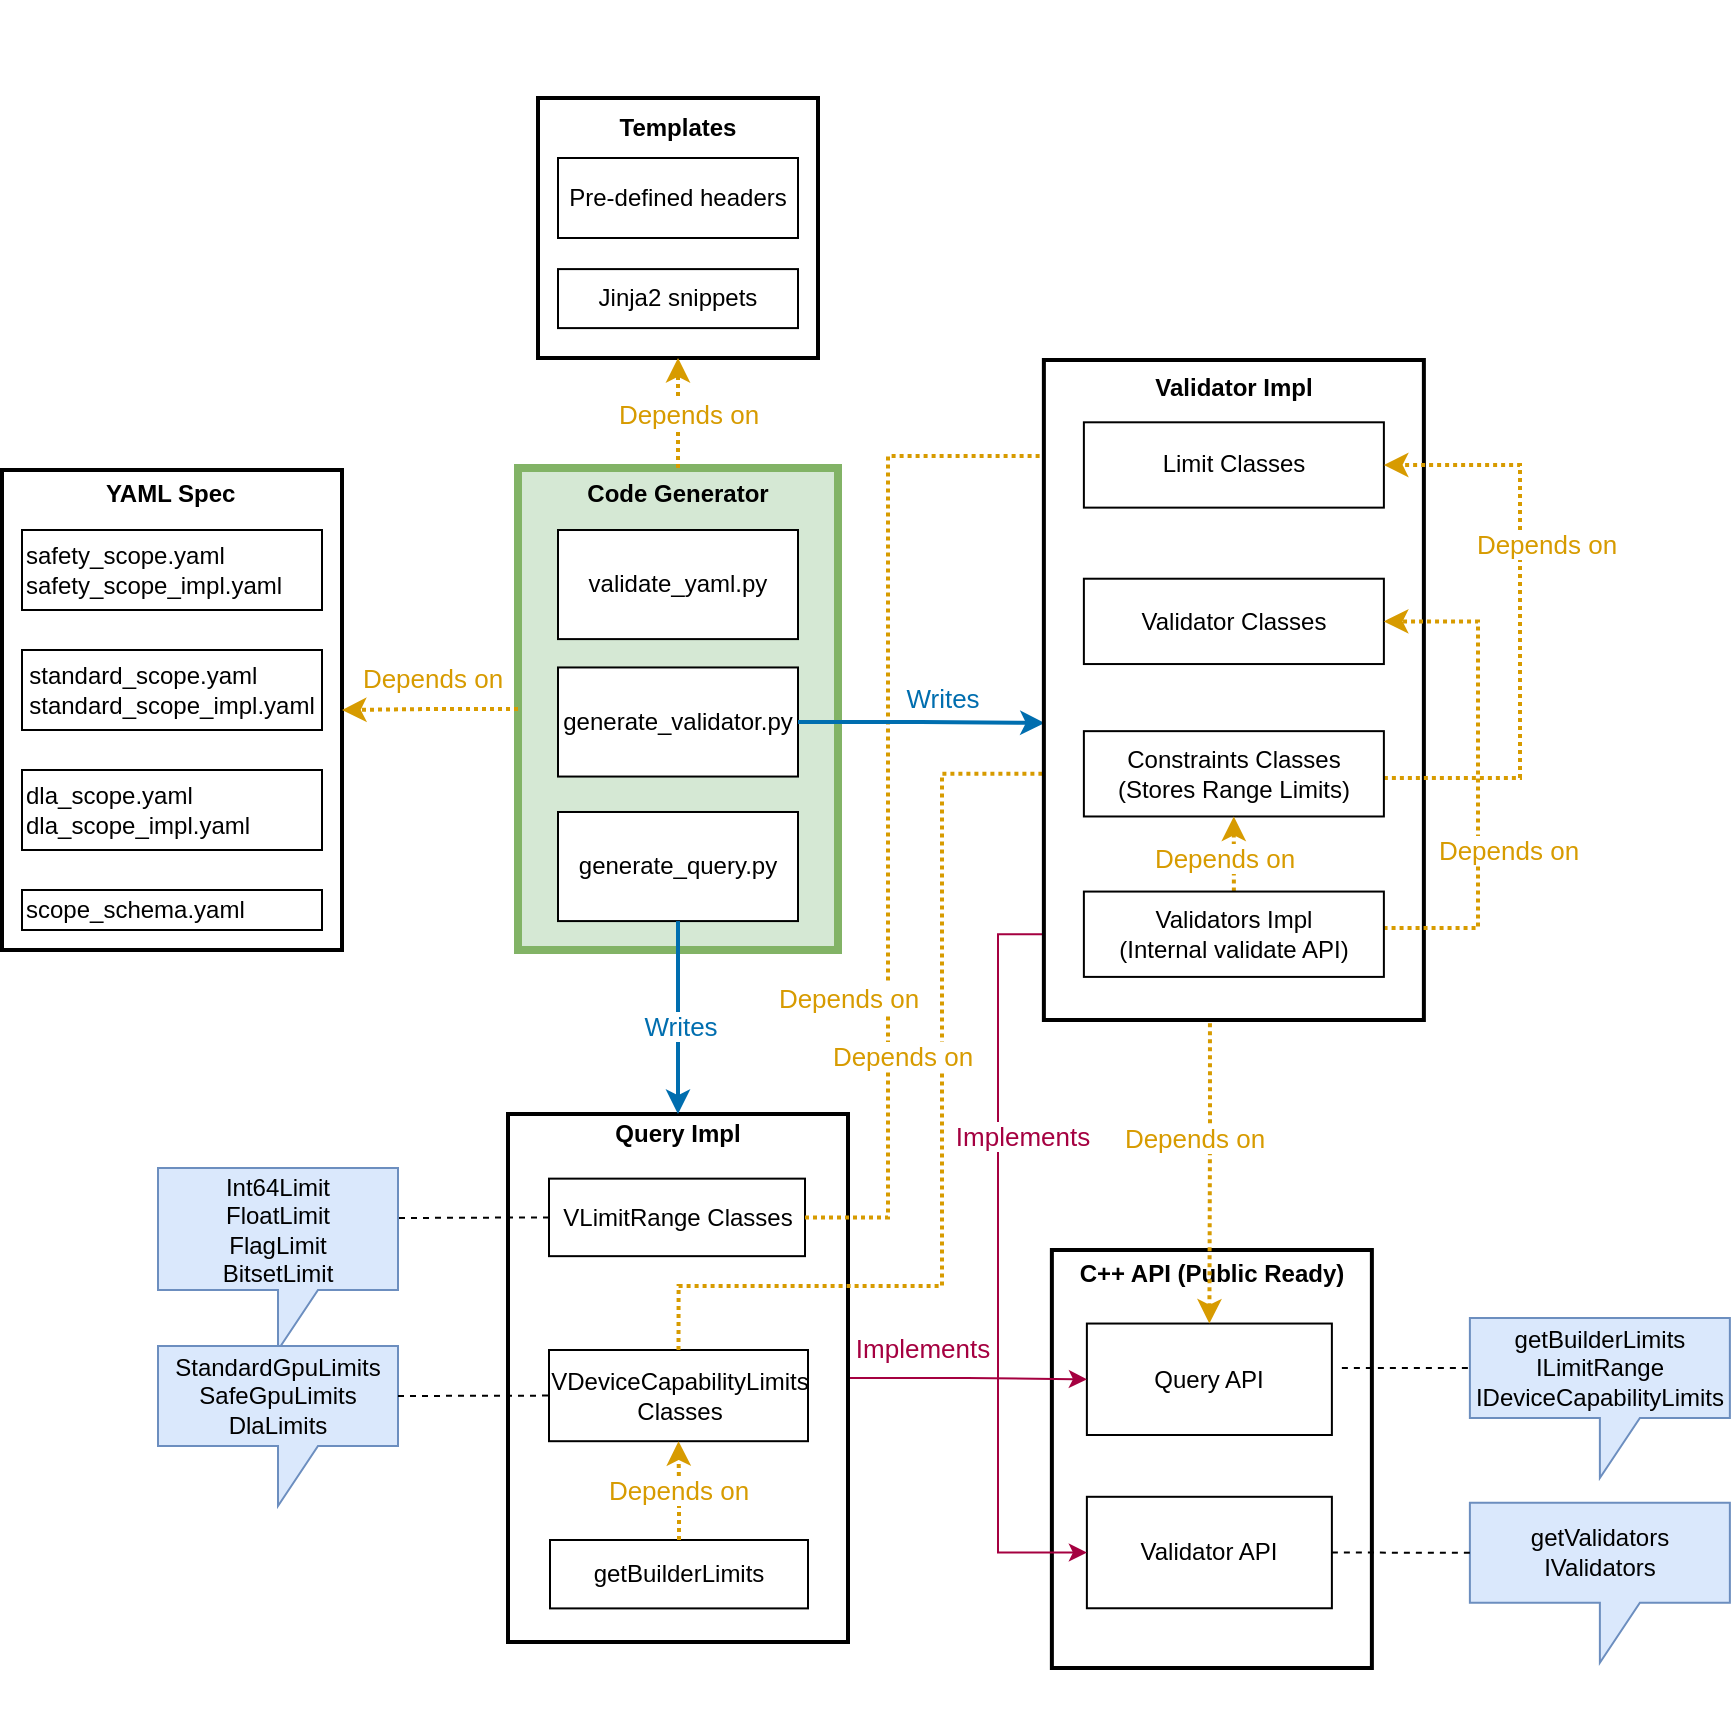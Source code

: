 <mxfile version="24.0.8" type="github">
  <diagram name="Page-1" id="gaC_4WcgWsaMgI3k3bik">
    <mxGraphModel dx="986" dy="742" grid="0" gridSize="10" guides="1" tooltips="1" connect="1" arrows="1" fold="1" page="1" pageScale="1" pageWidth="1654" pageHeight="2336" background="none" math="0" shadow="0">
      <root>
        <mxCell id="0" />
        <mxCell id="1" parent="0" />
        <mxCell id="LW8IWeT9kJPDAMSJkElj-29" value="" style="group;labelBackgroundColor=none;strokeWidth=3;" parent="1" vertex="1" connectable="0">
          <mxGeometry x="55" y="254" width="170" height="240" as="geometry" />
        </mxCell>
        <mxCell id="LW8IWeT9kJPDAMSJkElj-15" value="&lt;div style=&quot;text-align: center;&quot;&gt;&lt;b&gt;&amp;nbsp; &amp;nbsp; &amp;nbsp; &amp;nbsp; &amp;nbsp; &amp;nbsp; &amp;nbsp; &amp;nbsp;YAML Spec&lt;/b&gt;&lt;/div&gt;&lt;div style=&quot;text-align: center;&quot;&gt;&lt;b&gt;&lt;br&gt;&lt;/b&gt;&lt;/div&gt;&lt;div style=&quot;text-align: center;&quot;&gt;&lt;b&gt;&lt;br&gt;&lt;/b&gt;&lt;/div&gt;&lt;div style=&quot;text-align: center;&quot;&gt;&lt;b&gt;&lt;br&gt;&lt;/b&gt;&lt;/div&gt;&lt;div style=&quot;text-align: center;&quot;&gt;&lt;b&gt;&lt;br&gt;&lt;/b&gt;&lt;/div&gt;&lt;div style=&quot;text-align: center;&quot;&gt;&lt;b&gt;&lt;br&gt;&lt;/b&gt;&lt;/div&gt;&lt;div style=&quot;text-align: center;&quot;&gt;&lt;b&gt;&lt;br&gt;&lt;/b&gt;&lt;/div&gt;&lt;div style=&quot;text-align: center;&quot;&gt;&lt;b&gt;&lt;br&gt;&lt;/b&gt;&lt;/div&gt;&lt;div style=&quot;text-align: center;&quot;&gt;&lt;b&gt;&lt;br&gt;&lt;/b&gt;&lt;/div&gt;&lt;div style=&quot;text-align: center;&quot;&gt;&lt;b&gt;&lt;br&gt;&lt;/b&gt;&lt;/div&gt;&lt;div style=&quot;text-align: center;&quot;&gt;&lt;b&gt;&lt;br&gt;&lt;/b&gt;&lt;/div&gt;&lt;div style=&quot;text-align: center;&quot;&gt;&lt;b&gt;&lt;br&gt;&lt;/b&gt;&lt;/div&gt;&lt;div style=&quot;text-align: center;&quot;&gt;&lt;b&gt;&lt;br&gt;&lt;/b&gt;&lt;/div&gt;&lt;div style=&quot;text-align: center;&quot;&gt;&lt;b&gt;&lt;br&gt;&lt;/b&gt;&lt;/div&gt;&lt;div style=&quot;text-align: center;&quot;&gt;&lt;b&gt;&lt;br&gt;&lt;/b&gt;&lt;/div&gt;&lt;div&gt;&lt;br&gt;&lt;/div&gt;" style="rounded=0;whiteSpace=wrap;html=1;align=left;labelBackgroundColor=none;strokeWidth=2;" parent="LW8IWeT9kJPDAMSJkElj-29" vertex="1">
          <mxGeometry width="170" height="240" as="geometry" />
        </mxCell>
        <mxCell id="LW8IWeT9kJPDAMSJkElj-14" value="" style="group;labelBackgroundColor=none;" parent="LW8IWeT9kJPDAMSJkElj-29" vertex="1" connectable="0">
          <mxGeometry x="10" y="30" width="150" height="200" as="geometry" />
        </mxCell>
        <mxCell id="LW8IWeT9kJPDAMSJkElj-7" value="&lt;div style=&quot;&quot;&gt;safety_scope.yaml&lt;/div&gt;&lt;div style=&quot;&quot;&gt;safety_scope_impl.yaml&lt;/div&gt;" style="rounded=0;whiteSpace=wrap;html=1;align=left;labelBackgroundColor=none;" parent="LW8IWeT9kJPDAMSJkElj-14" vertex="1">
          <mxGeometry width="150" height="40" as="geometry" />
        </mxCell>
        <mxCell id="LW8IWeT9kJPDAMSJkElj-8" value="scope_schema.yaml" style="rounded=0;whiteSpace=wrap;html=1;align=left;labelBackgroundColor=none;" parent="LW8IWeT9kJPDAMSJkElj-14" vertex="1">
          <mxGeometry y="180" width="150" height="20" as="geometry" />
        </mxCell>
        <mxCell id="LW8IWeT9kJPDAMSJkElj-9" value="&lt;div style=&quot;text-align: left;&quot;&gt;standard_scope.yaml&lt;/div&gt;&lt;div style=&quot;text-align: left;&quot;&gt;standard_scope_impl.yaml&lt;/div&gt;" style="rounded=0;whiteSpace=wrap;html=1;labelBackgroundColor=none;" parent="LW8IWeT9kJPDAMSJkElj-14" vertex="1">
          <mxGeometry y="60" width="150" height="40" as="geometry" />
        </mxCell>
        <mxCell id="LW8IWeT9kJPDAMSJkElj-12" value="&lt;div style=&quot;&quot;&gt;dla_scope.yaml&lt;/div&gt;&lt;div style=&quot;&quot;&gt;dla_scope_impl.yaml&lt;/div&gt;" style="rounded=0;whiteSpace=wrap;html=1;align=left;labelBackgroundColor=none;" parent="LW8IWeT9kJPDAMSJkElj-14" vertex="1">
          <mxGeometry y="120" width="150" height="40" as="geometry" />
        </mxCell>
        <mxCell id="LW8IWeT9kJPDAMSJkElj-112" value="" style="group;labelBackgroundColor=none;" parent="1" vertex="1" connectable="0">
          <mxGeometry x="579.94" y="644" width="339" height="209" as="geometry" />
        </mxCell>
        <mxCell id="LW8IWeT9kJPDAMSJkElj-109" value="getBuilderLimits&lt;div&gt;ILimitRange&lt;/div&gt;&lt;div&gt;IDeviceCapabilityLimits&lt;/div&gt;" style="shape=callout;whiteSpace=wrap;html=1;perimeter=calloutPerimeter;labelBackgroundColor=none;fillColor=#dae8fc;strokeColor=#6c8ebf;" parent="LW8IWeT9kJPDAMSJkElj-112" vertex="1">
          <mxGeometry x="209" y="34" width="130" height="80" as="geometry" />
        </mxCell>
        <mxCell id="LW8IWeT9kJPDAMSJkElj-110" value="&lt;div&gt;getValidators&lt;br&gt;&lt;/div&gt;&lt;div&gt;IValidators&lt;/div&gt;" style="shape=callout;whiteSpace=wrap;html=1;perimeter=calloutPerimeter;labelBackgroundColor=none;fillColor=#dae8fc;strokeColor=#6c8ebf;" parent="LW8IWeT9kJPDAMSJkElj-112" vertex="1">
          <mxGeometry x="209" y="126.4" width="130" height="80" as="geometry" />
        </mxCell>
        <mxCell id="LW8IWeT9kJPDAMSJkElj-35" value="" style="group;labelBackgroundColor=none;" parent="LW8IWeT9kJPDAMSJkElj-112" vertex="1" connectable="0">
          <mxGeometry width="160" height="209" as="geometry" />
        </mxCell>
        <mxCell id="h9X9HBDzqddTKyxUgckP-9" value="" style="group" vertex="1" connectable="0" parent="LW8IWeT9kJPDAMSJkElj-35">
          <mxGeometry width="160" height="209" as="geometry" />
        </mxCell>
        <mxCell id="LW8IWeT9kJPDAMSJkElj-34" value="&lt;div&gt;&lt;b&gt;&lt;br&gt;&lt;/b&gt;&lt;/div&gt;&lt;div&gt;&lt;div&gt;&lt;b&gt;&lt;br&gt;&lt;/b&gt;&lt;/div&gt;&lt;b&gt;C++ API (Public Ready)&lt;/b&gt;&lt;div&gt;&lt;b&gt;&lt;br&gt;&lt;/b&gt;&lt;/div&gt;&lt;div&gt;&lt;b&gt;&lt;br&gt;&lt;/b&gt;&lt;/div&gt;&lt;div&gt;&lt;b&gt;&lt;br&gt;&lt;/b&gt;&lt;/div&gt;&lt;div&gt;&lt;b&gt;&lt;br&gt;&lt;/b&gt;&lt;/div&gt;&lt;div&gt;&lt;b&gt;&lt;br&gt;&lt;/b&gt;&lt;/div&gt;&lt;div&gt;&lt;b&gt;&lt;br&gt;&lt;/b&gt;&lt;/div&gt;&lt;div&gt;&lt;b&gt;&lt;br&gt;&lt;/b&gt;&lt;/div&gt;&lt;div&gt;&lt;b&gt;&lt;br&gt;&lt;/b&gt;&lt;/div&gt;&lt;div&gt;&lt;b&gt;&lt;br&gt;&lt;/b&gt;&lt;/div&gt;&lt;/div&gt;&lt;div&gt;&lt;b&gt;&lt;br&gt;&lt;/b&gt;&lt;/div&gt;&lt;div&gt;&lt;b&gt;&lt;br&gt;&lt;/b&gt;&lt;/div&gt;&lt;div&gt;&lt;b&gt;&lt;br&gt;&lt;/b&gt;&lt;/div&gt;&lt;div&gt;&lt;b&gt;&lt;br&gt;&lt;/b&gt;&lt;/div&gt;&lt;div&gt;&lt;b&gt;&lt;br&gt;&lt;/b&gt;&lt;/div&gt;&lt;div&gt;&lt;br&gt;&lt;/div&gt;" style="rounded=0;whiteSpace=wrap;html=1;labelBackgroundColor=none;strokeWidth=2;" parent="h9X9HBDzqddTKyxUgckP-9" vertex="1">
          <mxGeometry width="160" height="209" as="geometry" />
        </mxCell>
        <mxCell id="LW8IWeT9kJPDAMSJkElj-32" value="Query API" style="rounded=0;whiteSpace=wrap;html=1;labelBackgroundColor=none;" parent="h9X9HBDzqddTKyxUgckP-9" vertex="1">
          <mxGeometry x="17.5" y="36.771" width="122.5" height="55.728" as="geometry" />
        </mxCell>
        <mxCell id="LW8IWeT9kJPDAMSJkElj-33" value="Validator API" style="rounded=0;whiteSpace=wrap;html=1;labelBackgroundColor=none;" parent="h9X9HBDzqddTKyxUgckP-9" vertex="1">
          <mxGeometry x="17.5" y="123.4" width="122.5" height="55.728" as="geometry" />
        </mxCell>
        <mxCell id="LW8IWeT9kJPDAMSJkElj-96" value="" style="endArrow=none;dashed=1;html=1;rounded=0;entryX=0;entryY=0;entryDx=0;entryDy=25;entryPerimeter=0;labelBackgroundColor=none;fontColor=default;" parent="LW8IWeT9kJPDAMSJkElj-112" target="LW8IWeT9kJPDAMSJkElj-109" edge="1">
          <mxGeometry width="50" height="50" relative="1" as="geometry">
            <mxPoint x="145" y="59" as="sourcePoint" />
            <mxPoint x="205" y="40" as="targetPoint" />
          </mxGeometry>
        </mxCell>
        <mxCell id="LW8IWeT9kJPDAMSJkElj-95" value="" style="endArrow=none;dashed=1;html=1;rounded=0;entryX=0;entryY=0;entryDx=0;entryDy=25;entryPerimeter=0;exitX=1;exitY=0.5;exitDx=0;exitDy=0;labelBackgroundColor=none;fontColor=default;" parent="LW8IWeT9kJPDAMSJkElj-112" source="LW8IWeT9kJPDAMSJkElj-33" target="LW8IWeT9kJPDAMSJkElj-110" edge="1">
          <mxGeometry width="50" height="50" relative="1" as="geometry">
            <mxPoint x="195" y="239" as="sourcePoint" />
            <mxPoint x="205" y="103" as="targetPoint" />
          </mxGeometry>
        </mxCell>
        <mxCell id="h9X9HBDzqddTKyxUgckP-2" value="" style="group" vertex="1" connectable="0" parent="1">
          <mxGeometry x="313" y="253" width="160" height="241" as="geometry" />
        </mxCell>
        <mxCell id="LW8IWeT9kJPDAMSJkElj-21" value="&lt;div style=&quot;text-align: left;&quot;&gt;&lt;b&gt;&lt;br&gt;&lt;/b&gt;&lt;/div&gt;&lt;div style=&quot;text-align: left;&quot;&gt;&lt;b&gt;Code Generator&lt;/b&gt;&lt;/div&gt;&lt;div style=&quot;text-align: left;&quot;&gt;&lt;b&gt;&lt;br&gt;&lt;/b&gt;&lt;/div&gt;&lt;div style=&quot;text-align: left;&quot;&gt;&lt;b&gt;&lt;br&gt;&lt;/b&gt;&lt;/div&gt;&lt;div style=&quot;text-align: left;&quot;&gt;&lt;b&gt;&lt;br&gt;&lt;/b&gt;&lt;/div&gt;&lt;div style=&quot;text-align: left;&quot;&gt;&lt;b&gt;&lt;br&gt;&lt;/b&gt;&lt;/div&gt;&lt;div style=&quot;text-align: left;&quot;&gt;&lt;b&gt;&lt;br&gt;&lt;/b&gt;&lt;/div&gt;&lt;div style=&quot;text-align: left;&quot;&gt;&lt;b&gt;&lt;br&gt;&lt;/b&gt;&lt;/div&gt;&lt;div style=&quot;text-align: left;&quot;&gt;&lt;b&gt;&lt;br&gt;&lt;/b&gt;&lt;/div&gt;&lt;div style=&quot;text-align: left;&quot;&gt;&lt;b&gt;&lt;br&gt;&lt;/b&gt;&lt;/div&gt;&lt;div style=&quot;text-align: left;&quot;&gt;&lt;b&gt;&lt;br&gt;&lt;/b&gt;&lt;/div&gt;&lt;div style=&quot;text-align: left;&quot;&gt;&lt;b&gt;&lt;br&gt;&lt;/b&gt;&lt;/div&gt;&lt;div style=&quot;text-align: left;&quot;&gt;&lt;b&gt;&lt;br&gt;&lt;/b&gt;&lt;/div&gt;&lt;div style=&quot;text-align: left;&quot;&gt;&lt;b&gt;&lt;br&gt;&lt;/b&gt;&lt;/div&gt;&lt;div style=&quot;text-align: left;&quot;&gt;&lt;b&gt;&lt;br&gt;&lt;/b&gt;&lt;/div&gt;&lt;div style=&quot;text-align: left;&quot;&gt;&lt;b&gt;&lt;br&gt;&lt;/b&gt;&lt;/div&gt;&lt;div style=&quot;text-align: left;&quot;&gt;&lt;b&gt;&lt;br&gt;&lt;/b&gt;&lt;/div&gt;&lt;div&gt;&lt;br&gt;&lt;/div&gt;" style="rounded=0;whiteSpace=wrap;html=1;labelBackgroundColor=none;fillColor=#d5e8d4;strokeColor=#82b366;strokeWidth=4;" parent="h9X9HBDzqddTKyxUgckP-2" vertex="1">
          <mxGeometry width="160" height="241" as="geometry" />
        </mxCell>
        <mxCell id="LW8IWeT9kJPDAMSJkElj-16" value="generate_validator.py" style="rounded=0;whiteSpace=wrap;html=1;labelBackgroundColor=none;" parent="h9X9HBDzqddTKyxUgckP-2" vertex="1">
          <mxGeometry x="20" y="99.73" width="120" height="54.545" as="geometry" />
        </mxCell>
        <mxCell id="LW8IWeT9kJPDAMSJkElj-18" value="generate_query.py" style="rounded=0;whiteSpace=wrap;html=1;labelBackgroundColor=none;" parent="h9X9HBDzqddTKyxUgckP-2" vertex="1">
          <mxGeometry x="20" y="171.997" width="120" height="54.545" as="geometry" />
        </mxCell>
        <mxCell id="LW8IWeT9kJPDAMSJkElj-19" value="validate_yaml.py" style="rounded=0;whiteSpace=wrap;html=1;labelBackgroundColor=none;" parent="h9X9HBDzqddTKyxUgckP-2" vertex="1">
          <mxGeometry x="20" y="31.005" width="120" height="54.545" as="geometry" />
        </mxCell>
        <mxCell id="SwYi09imeUCcW1iPG3jF-4" style="edgeStyle=orthogonalEdgeStyle;rounded=0;orthogonalLoop=1;jettySize=auto;html=1;entryX=0;entryY=0.5;entryDx=0;entryDy=0;fillColor=#d80073;strokeColor=#A50040;strokeWidth=1;" parent="1" source="LW8IWeT9kJPDAMSJkElj-80" target="LW8IWeT9kJPDAMSJkElj-32" edge="1">
          <mxGeometry relative="1" as="geometry" />
        </mxCell>
        <mxCell id="SwYi09imeUCcW1iPG3jF-5" value="Implements" style="edgeLabel;html=1;align=center;verticalAlign=middle;resizable=0;points=[];fontSize=13;fontColor=#A50040;" parent="SwYi09imeUCcW1iPG3jF-4" vertex="1" connectable="0">
          <mxGeometry x="-0.253" y="-2" relative="1" as="geometry">
            <mxPoint x="-8" y="-17" as="offset" />
          </mxGeometry>
        </mxCell>
        <mxCell id="h9X9HBDzqddTKyxUgckP-14" value="" style="group" vertex="1" connectable="0" parent="1">
          <mxGeometry x="133" y="576" width="345" height="264" as="geometry" />
        </mxCell>
        <mxCell id="LW8IWeT9kJPDAMSJkElj-104" value="Int64Limit&lt;div&gt;FloatLimit&lt;br&gt;&lt;div&gt;FlagLimit&lt;/div&gt;&lt;/div&gt;&lt;div&gt;BitsetLimit&lt;/div&gt;" style="shape=callout;whiteSpace=wrap;html=1;perimeter=calloutPerimeter;labelBackgroundColor=none;fillColor=#dae8fc;strokeColor=#6c8ebf;" parent="h9X9HBDzqddTKyxUgckP-14" vertex="1">
          <mxGeometry y="27" width="120" height="91" as="geometry" />
        </mxCell>
        <mxCell id="LW8IWeT9kJPDAMSJkElj-107" value="StandardGpuLimits&lt;div&gt;SafeGpuLimits&lt;/div&gt;&lt;div&gt;DlaLimits&lt;/div&gt;" style="shape=callout;whiteSpace=wrap;html=1;perimeter=calloutPerimeter;labelBackgroundColor=none;fillColor=#dae8fc;strokeColor=#6c8ebf;" parent="h9X9HBDzqddTKyxUgckP-14" vertex="1">
          <mxGeometry y="116" width="120" height="80" as="geometry" />
        </mxCell>
        <mxCell id="h9X9HBDzqddTKyxUgckP-13" value="" style="group" vertex="1" connectable="0" parent="h9X9HBDzqddTKyxUgckP-14">
          <mxGeometry x="175" width="170" height="264" as="geometry" />
        </mxCell>
        <mxCell id="LW8IWeT9kJPDAMSJkElj-80" value="&lt;b&gt;Query Impl&lt;/b&gt;&lt;div&gt;&lt;b&gt;&lt;br&gt;&lt;/b&gt;&lt;/div&gt;&lt;div&gt;&lt;b&gt;&lt;br&gt;&lt;/b&gt;&lt;/div&gt;&lt;div&gt;&lt;b&gt;&lt;br&gt;&lt;/b&gt;&lt;/div&gt;&lt;div&gt;&lt;b&gt;&lt;br&gt;&lt;/b&gt;&lt;/div&gt;&lt;div&gt;&lt;b&gt;&lt;br&gt;&lt;/b&gt;&lt;/div&gt;&lt;div&gt;&lt;b&gt;&lt;br&gt;&lt;/b&gt;&lt;/div&gt;&lt;div&gt;&lt;b&gt;&lt;br&gt;&lt;/b&gt;&lt;/div&gt;&lt;div&gt;&lt;b&gt;&lt;br&gt;&lt;/b&gt;&lt;/div&gt;&lt;div&gt;&lt;b&gt;&lt;br&gt;&lt;/b&gt;&lt;/div&gt;&lt;div&gt;&lt;b&gt;&lt;br&gt;&lt;/b&gt;&lt;/div&gt;&lt;div&gt;&lt;b&gt;&lt;br&gt;&lt;/b&gt;&lt;/div&gt;&lt;div&gt;&lt;br&gt;&lt;/div&gt;&lt;div&gt;&lt;br&gt;&lt;/div&gt;&lt;div&gt;&lt;br&gt;&lt;/div&gt;&lt;div&gt;&lt;br&gt;&lt;/div&gt;&lt;div&gt;&lt;br&gt;&lt;/div&gt;&lt;div&gt;&lt;br&gt;&lt;/div&gt;" style="rounded=0;whiteSpace=wrap;html=1;align=center;labelBackgroundColor=none;strokeWidth=2;" parent="h9X9HBDzqddTKyxUgckP-13" vertex="1">
          <mxGeometry width="170" height="264" as="geometry" />
        </mxCell>
        <mxCell id="LW8IWeT9kJPDAMSJkElj-76" value="VLimitRange Classes" style="rounded=0;whiteSpace=wrap;html=1;align=center;labelBackgroundColor=none;" parent="h9X9HBDzqddTKyxUgckP-13" vertex="1">
          <mxGeometry x="20.5" y="32.32" width="128" height="38.76" as="geometry" />
        </mxCell>
        <mxCell id="LW8IWeT9kJPDAMSJkElj-77" value="VDeviceCapabilityLimits Classes" style="rounded=0;whiteSpace=wrap;html=1;align=center;labelBackgroundColor=none;" parent="h9X9HBDzqddTKyxUgckP-13" vertex="1">
          <mxGeometry x="20.5" y="118" width="129.5" height="45.6" as="geometry" />
        </mxCell>
        <mxCell id="LW8IWeT9kJPDAMSJkElj-78" value="getBuilderLimits" style="rounded=0;whiteSpace=wrap;html=1;align=center;labelBackgroundColor=none;" parent="h9X9HBDzqddTKyxUgckP-13" vertex="1">
          <mxGeometry x="21" y="213" width="129" height="34.2" as="geometry" />
        </mxCell>
        <mxCell id="h9X9HBDzqddTKyxUgckP-10" style="edgeStyle=orthogonalEdgeStyle;rounded=0;orthogonalLoop=1;jettySize=auto;html=1;entryX=0.5;entryY=1;entryDx=0;entryDy=0;strokeWidth=2;dashed=1;dashPattern=1 1;fillColor=#f0a30a;strokeColor=#D79B00;" edge="1" parent="h9X9HBDzqddTKyxUgckP-13" source="LW8IWeT9kJPDAMSJkElj-78" target="LW8IWeT9kJPDAMSJkElj-77">
          <mxGeometry relative="1" as="geometry" />
        </mxCell>
        <mxCell id="h9X9HBDzqddTKyxUgckP-12" value="Depends on" style="edgeLabel;html=1;align=center;verticalAlign=middle;resizable=0;points=[];fontColor=#D79B00;fontSize=13;" vertex="1" connectable="0" parent="h9X9HBDzqddTKyxUgckP-10">
          <mxGeometry x="-0.462" y="1" relative="1" as="geometry">
            <mxPoint y="-12" as="offset" />
          </mxGeometry>
        </mxCell>
        <mxCell id="LW8IWeT9kJPDAMSJkElj-106" value="" style="endArrow=none;dashed=1;html=1;rounded=0;exitX=0;exitY=0.5;exitDx=0;exitDy=0;entryX=0;entryY=0;entryDx=120;entryDy=25;entryPerimeter=0;labelBackgroundColor=none;fontColor=default;" parent="h9X9HBDzqddTKyxUgckP-14" source="LW8IWeT9kJPDAMSJkElj-76" target="LW8IWeT9kJPDAMSJkElj-104" edge="1">
          <mxGeometry width="50" height="50" relative="1" as="geometry">
            <mxPoint x="230" y="38" as="sourcePoint" />
            <mxPoint x="280" y="-12" as="targetPoint" />
          </mxGeometry>
        </mxCell>
        <mxCell id="LW8IWeT9kJPDAMSJkElj-108" value="" style="endArrow=none;dashed=1;html=1;rounded=0;exitX=0;exitY=0;exitDx=120;exitDy=25;exitPerimeter=0;entryX=0;entryY=0.5;entryDx=0;entryDy=0;labelBackgroundColor=none;fontColor=default;" parent="h9X9HBDzqddTKyxUgckP-14" source="LW8IWeT9kJPDAMSJkElj-107" target="LW8IWeT9kJPDAMSJkElj-77" edge="1">
          <mxGeometry width="50" height="50" relative="1" as="geometry">
            <mxPoint x="109" y="172" as="sourcePoint" />
            <mxPoint x="190" y="158" as="targetPoint" />
          </mxGeometry>
        </mxCell>
        <mxCell id="LW8IWeT9kJPDAMSJkElj-115" value="" style="group;labelBackgroundColor=none;strokeWidth=1;" parent="1" vertex="1" connectable="0">
          <mxGeometry x="323" y="68" width="140" height="130" as="geometry" />
        </mxCell>
        <mxCell id="LW8IWeT9kJPDAMSJkElj-27" value="&lt;div&gt;&lt;b&gt;&lt;br&gt;&lt;/b&gt;&lt;/div&gt;&lt;b&gt;Templates&lt;/b&gt;&lt;div&gt;&lt;b&gt;&lt;br&gt;&lt;/b&gt;&lt;/div&gt;&lt;div&gt;&lt;b&gt;&lt;br&gt;&lt;/b&gt;&lt;/div&gt;&lt;div&gt;&lt;b&gt;&lt;br&gt;&lt;/b&gt;&lt;/div&gt;&lt;div&gt;&lt;b&gt;&lt;br&gt;&lt;/b&gt;&lt;/div&gt;&lt;div&gt;&lt;b&gt;&lt;br&gt;&lt;/b&gt;&lt;/div&gt;&lt;div&gt;&lt;b&gt;&lt;br&gt;&lt;/b&gt;&lt;/div&gt;&lt;div&gt;&lt;b&gt;&lt;br&gt;&lt;/b&gt;&lt;/div&gt;&lt;div&gt;&lt;br&gt;&lt;/div&gt;" style="rounded=0;whiteSpace=wrap;html=1;labelBackgroundColor=none;strokeWidth=2;" parent="LW8IWeT9kJPDAMSJkElj-115" vertex="1">
          <mxGeometry width="140" height="130" as="geometry" />
        </mxCell>
        <mxCell id="h9X9HBDzqddTKyxUgckP-3" value="" style="group" vertex="1" connectable="0" parent="LW8IWeT9kJPDAMSJkElj-115">
          <mxGeometry x="10" y="30" width="120" height="85.05" as="geometry" />
        </mxCell>
        <mxCell id="LW8IWeT9kJPDAMSJkElj-24" value="Pre-defined headers" style="rounded=0;whiteSpace=wrap;html=1;align=center;labelBackgroundColor=none;" parent="h9X9HBDzqddTKyxUgckP-3" vertex="1">
          <mxGeometry width="120" height="40" as="geometry" />
        </mxCell>
        <mxCell id="LW8IWeT9kJPDAMSJkElj-26" value="&lt;div style=&quot;text-align: left;&quot;&gt;Jinja2 snippets&lt;br&gt;&lt;/div&gt;" style="rounded=0;whiteSpace=wrap;html=1;labelBackgroundColor=none;" parent="h9X9HBDzqddTKyxUgckP-3" vertex="1">
          <mxGeometry y="55.55" width="120" height="29.5" as="geometry" />
        </mxCell>
        <mxCell id="LW8IWeT9kJPDAMSJkElj-31" value="" style="group;container=0;labelBackgroundColor=none;strokeWidth=3;" parent="LW8IWeT9kJPDAMSJkElj-115" vertex="1" connectable="0">
          <mxGeometry x="-4" y="-49" width="140" height="130" as="geometry" />
        </mxCell>
        <mxCell id="h9X9HBDzqddTKyxUgckP-5" style="edgeStyle=orthogonalEdgeStyle;rounded=0;orthogonalLoop=1;jettySize=auto;html=1;strokeWidth=2;dashed=1;dashPattern=1 1;strokeColor=#D79B00;" edge="1" parent="1" source="LW8IWeT9kJPDAMSJkElj-76" target="LW8IWeT9kJPDAMSJkElj-64">
          <mxGeometry relative="1" as="geometry">
            <mxPoint x="583" y="247" as="targetPoint" />
            <Array as="points">
              <mxPoint x="498" y="628" />
              <mxPoint x="498" y="247" />
            </Array>
          </mxGeometry>
        </mxCell>
        <mxCell id="h9X9HBDzqddTKyxUgckP-7" value="Depends on" style="edgeLabel;html=1;align=center;verticalAlign=middle;resizable=0;points=[];fontSize=13;fontColor=#D79B00;" vertex="1" connectable="0" parent="h9X9HBDzqddTKyxUgckP-5">
          <mxGeometry x="-0.002" y="2" relative="1" as="geometry">
            <mxPoint x="-18" y="108" as="offset" />
          </mxGeometry>
        </mxCell>
        <mxCell id="LW8IWeT9kJPDAMSJkElj-100" style="edgeStyle=orthogonalEdgeStyle;rounded=0;orthogonalLoop=1;jettySize=auto;html=1;labelBackgroundColor=none;fontColor=default;fillColor=#ffe6cc;strokeColor=#d79b00;strokeWidth=2;dashed=1;dashPattern=1 1;exitX=0.5;exitY=0;exitDx=0;exitDy=0;entryX=0;entryY=0.5;entryDx=0;entryDy=0;" parent="1" edge="1" target="LW8IWeT9kJPDAMSJkElj-66" source="LW8IWeT9kJPDAMSJkElj-77">
          <mxGeometry relative="1" as="geometry">
            <mxPoint x="478.0" y="798.4" as="sourcePoint" />
            <mxPoint x="581" y="400" as="targetPoint" />
            <Array as="points">
              <mxPoint x="393" y="662" />
              <mxPoint x="525" y="662" />
              <mxPoint x="525" y="406" />
            </Array>
          </mxGeometry>
        </mxCell>
        <mxCell id="LW8IWeT9kJPDAMSJkElj-101" value="Depends on" style="edgeLabel;html=1;align=center;verticalAlign=middle;resizable=0;points=[];labelBackgroundColor=default;fontColor=#D79B00;fontSize=13;" parent="LW8IWeT9kJPDAMSJkElj-100" vertex="1" connectable="0">
          <mxGeometry x="-0.122" y="-1" relative="1" as="geometry">
            <mxPoint x="-21" y="-63" as="offset" />
          </mxGeometry>
        </mxCell>
        <mxCell id="LW8IWeT9kJPDAMSJkElj-46" style="edgeStyle=orthogonalEdgeStyle;rounded=0;orthogonalLoop=1;jettySize=auto;html=1;exitX=0.437;exitY=1.005;exitDx=0;exitDy=0;labelBackgroundColor=none;fontColor=default;fillColor=#ffe6cc;strokeColor=#d79b00;entryX=0.5;entryY=0;entryDx=0;entryDy=0;strokeWidth=2;dashed=1;dashPattern=1 1;exitPerimeter=0;" parent="1" source="LW8IWeT9kJPDAMSJkElj-69" target="LW8IWeT9kJPDAMSJkElj-32" edge="1">
          <mxGeometry relative="1" as="geometry">
            <mxPoint x="493.94" y="664" as="sourcePoint" />
            <Array as="points">
              <mxPoint x="659" y="581" />
              <mxPoint x="658" y="581" />
            </Array>
          </mxGeometry>
        </mxCell>
        <mxCell id="LW8IWeT9kJPDAMSJkElj-47" value="Depends on" style="edgeLabel;html=1;align=center;verticalAlign=middle;resizable=0;points=[];labelBackgroundColor=default;fontColor=#D79B00;fontSize=13;fontStyle=0" parent="LW8IWeT9kJPDAMSJkElj-46" vertex="1" connectable="0">
          <mxGeometry x="-0.341" y="4" relative="1" as="geometry">
            <mxPoint x="-12" y="8" as="offset" />
          </mxGeometry>
        </mxCell>
        <mxCell id="SwYi09imeUCcW1iPG3jF-2" style="edgeStyle=orthogonalEdgeStyle;rounded=0;orthogonalLoop=1;jettySize=auto;html=1;entryX=0;entryY=0.5;entryDx=0;entryDy=0;exitX=0;exitY=0.5;exitDx=0;exitDy=0;fillColor=#d80073;strokeColor=#A50040;strokeWidth=1;" parent="1" source="LW8IWeT9kJPDAMSJkElj-68" target="LW8IWeT9kJPDAMSJkElj-33" edge="1">
          <mxGeometry relative="1" as="geometry">
            <Array as="points">
              <mxPoint x="553" y="486" />
              <mxPoint x="553" y="795" />
            </Array>
          </mxGeometry>
        </mxCell>
        <mxCell id="SwYi09imeUCcW1iPG3jF-3" value="Implements" style="edgeLabel;html=1;align=center;verticalAlign=middle;resizable=0;points=[];fontSize=13;fontColor=#A50040;" parent="SwYi09imeUCcW1iPG3jF-2" vertex="1" connectable="0">
          <mxGeometry x="-0.355" y="2" relative="1" as="geometry">
            <mxPoint x="10" y="16" as="offset" />
          </mxGeometry>
        </mxCell>
        <mxCell id="LW8IWeT9kJPDAMSJkElj-84" style="edgeStyle=orthogonalEdgeStyle;rounded=0;orthogonalLoop=1;jettySize=auto;html=1;entryX=0.5;entryY=0;entryDx=0;entryDy=0;labelBackgroundColor=none;fontColor=default;strokeWidth=2;strokeColor=#006EAF;" parent="1" source="LW8IWeT9kJPDAMSJkElj-18" target="LW8IWeT9kJPDAMSJkElj-80" edge="1">
          <mxGeometry relative="1" as="geometry">
            <Array as="points">
              <mxPoint x="393" y="544" />
              <mxPoint x="393" y="544" />
            </Array>
          </mxGeometry>
        </mxCell>
        <mxCell id="LW8IWeT9kJPDAMSJkElj-86" value="Writes" style="edgeLabel;html=1;align=center;verticalAlign=middle;resizable=0;points=[];labelBackgroundColor=default;fontSize=13;fontColor=#006EAF;" parent="LW8IWeT9kJPDAMSJkElj-84" vertex="1" connectable="0">
          <mxGeometry x="0.132" y="-1" relative="1" as="geometry">
            <mxPoint x="2" y="-2" as="offset" />
          </mxGeometry>
        </mxCell>
        <mxCell id="LW8IWeT9kJPDAMSJkElj-49" style="edgeStyle=orthogonalEdgeStyle;rounded=0;orthogonalLoop=1;jettySize=auto;html=1;entryX=0.5;entryY=1;entryDx=0;entryDy=0;labelBackgroundColor=none;fontColor=default;fillColor=#ffe6cc;strokeColor=#d79b00;strokeWidth=2;dashed=1;dashPattern=1 1;" parent="1" source="LW8IWeT9kJPDAMSJkElj-21" target="LW8IWeT9kJPDAMSJkElj-27" edge="1">
          <mxGeometry relative="1" as="geometry" />
        </mxCell>
        <mxCell id="LW8IWeT9kJPDAMSJkElj-50" value="Depends on" style="edgeLabel;html=1;align=center;verticalAlign=middle;resizable=0;points=[];labelBackgroundColor=default;fontSize=13;fontColor=#D79B00;" parent="LW8IWeT9kJPDAMSJkElj-49" vertex="1" connectable="0">
          <mxGeometry x="0.004" y="-1" relative="1" as="geometry">
            <mxPoint x="4" as="offset" />
          </mxGeometry>
        </mxCell>
        <mxCell id="LW8IWeT9kJPDAMSJkElj-53" style="edgeStyle=orthogonalEdgeStyle;rounded=0;orthogonalLoop=1;jettySize=auto;html=1;exitX=0;exitY=0.5;exitDx=0;exitDy=0;entryX=1;entryY=0.5;entryDx=0;entryDy=0;labelBackgroundColor=none;fontColor=default;fillColor=#ffe6cc;strokeColor=#d79b00;strokeWidth=2;dashed=1;dashPattern=1 1;" parent="1" source="LW8IWeT9kJPDAMSJkElj-21" target="LW8IWeT9kJPDAMSJkElj-15" edge="1">
          <mxGeometry relative="1" as="geometry" />
        </mxCell>
        <mxCell id="LW8IWeT9kJPDAMSJkElj-54" value="Depends on" style="edgeLabel;html=1;align=center;verticalAlign=middle;resizable=0;points=[];labelBackgroundColor=default;fontSize=13;fontColor=#D79B00;" parent="LW8IWeT9kJPDAMSJkElj-53" vertex="1" connectable="0">
          <mxGeometry x="0.141" y="-3" relative="1" as="geometry">
            <mxPoint x="7" y="-13" as="offset" />
          </mxGeometry>
        </mxCell>
        <mxCell id="LW8IWeT9kJPDAMSJkElj-73" style="edgeStyle=orthogonalEdgeStyle;rounded=0;orthogonalLoop=1;jettySize=auto;html=1;entryX=0.002;entryY=0.55;entryDx=0;entryDy=0;entryPerimeter=0;labelBackgroundColor=none;fontColor=default;fillColor=#1ba1e2;strokeColor=#006EAF;strokeWidth=2;" parent="1" source="LW8IWeT9kJPDAMSJkElj-16" target="LW8IWeT9kJPDAMSJkElj-69" edge="1">
          <mxGeometry relative="1" as="geometry" />
        </mxCell>
        <mxCell id="LW8IWeT9kJPDAMSJkElj-74" value="Writes" style="edgeLabel;html=1;align=center;verticalAlign=middle;resizable=0;points=[];labelBackgroundColor=none;fontSize=13;fontColor=#006EAF;" parent="LW8IWeT9kJPDAMSJkElj-73" vertex="1" connectable="0">
          <mxGeometry x="0.277" y="-2" relative="1" as="geometry">
            <mxPoint x="-7" y="-15" as="offset" />
          </mxGeometry>
        </mxCell>
        <mxCell id="LW8IWeT9kJPDAMSJkElj-70" value="" style="group;labelBackgroundColor=none;fillColor=#ffe6cc;strokeColor=#d79b00;container=0;" parent="1" vertex="1" connectable="0">
          <mxGeometry x="575.94" y="199" width="190" height="330" as="geometry" />
        </mxCell>
        <mxCell id="LW8IWeT9kJPDAMSJkElj-69" value="&lt;div&gt;&lt;b&gt;Validator Impl&lt;/b&gt;&lt;div&gt;&lt;b&gt;&lt;br&gt;&lt;/b&gt;&lt;/div&gt;&lt;div&gt;&lt;b&gt;&lt;br&gt;&lt;/b&gt;&lt;/div&gt;&lt;div&gt;&lt;b&gt;&lt;br&gt;&lt;/b&gt;&lt;/div&gt;&lt;div&gt;&lt;b&gt;&lt;br&gt;&lt;/b&gt;&lt;/div&gt;&lt;div&gt;&lt;b&gt;&lt;br&gt;&lt;/b&gt;&lt;/div&gt;&lt;div&gt;&lt;b&gt;&lt;br&gt;&lt;/b&gt;&lt;/div&gt;&lt;div&gt;&lt;b&gt;&lt;br&gt;&lt;/b&gt;&lt;/div&gt;&lt;div&gt;&lt;b&gt;&lt;br&gt;&lt;/b&gt;&lt;/div&gt;&lt;div&gt;&lt;b&gt;&lt;br&gt;&lt;/b&gt;&lt;/div&gt;&lt;div&gt;&lt;b&gt;&lt;br&gt;&lt;/b&gt;&lt;/div&gt;&lt;div&gt;&lt;b&gt;&lt;br&gt;&lt;/b&gt;&lt;/div&gt;&lt;div&gt;&lt;b&gt;&lt;br&gt;&lt;/b&gt;&lt;/div&gt;&lt;div&gt;&lt;b&gt;&lt;br&gt;&lt;/b&gt;&lt;/div&gt;&lt;div&gt;&lt;b&gt;&lt;br&gt;&lt;/b&gt;&lt;/div&gt;&lt;div&gt;&lt;b&gt;&lt;br&gt;&lt;/b&gt;&lt;/div&gt;&lt;div&gt;&lt;b&gt;&lt;br&gt;&lt;/b&gt;&lt;/div&gt;&lt;/div&gt;&lt;div&gt;&lt;b&gt;&lt;br&gt;&lt;/b&gt;&lt;/div&gt;&lt;div&gt;&lt;b&gt;&lt;br&gt;&lt;/b&gt;&lt;/div&gt;&lt;div&gt;&lt;b&gt;&lt;br&gt;&lt;/b&gt;&lt;/div&gt;&lt;div&gt;&lt;b&gt;&lt;br&gt;&lt;/b&gt;&lt;/div&gt;&lt;div&gt;&lt;b&gt;&lt;br&gt;&lt;/b&gt;&lt;/div&gt;" style="rounded=0;whiteSpace=wrap;html=1;labelBackgroundColor=none;strokeWidth=2;" parent="1" vertex="1">
          <mxGeometry x="575.94" y="199" width="190" height="330" as="geometry" />
        </mxCell>
        <mxCell id="LW8IWeT9kJPDAMSJkElj-64" value="Limit Classes" style="rounded=0;whiteSpace=wrap;html=1;labelBackgroundColor=none;" parent="1" vertex="1">
          <mxGeometry x="595.94" y="230.149" width="150" height="42.666" as="geometry" />
        </mxCell>
        <mxCell id="LW8IWeT9kJPDAMSJkElj-65" value="Validator Classes" style="rounded=0;whiteSpace=wrap;html=1;align=center;labelBackgroundColor=none;" parent="1" vertex="1">
          <mxGeometry x="595.94" y="308.362" width="150" height="42.666" as="geometry" />
        </mxCell>
        <mxCell id="SwYi09imeUCcW1iPG3jF-19" style="edgeStyle=orthogonalEdgeStyle;rounded=0;orthogonalLoop=1;jettySize=auto;html=1;entryX=1;entryY=0.5;entryDx=0;entryDy=0;strokeWidth=2;strokeColor=#D79B00;dashed=1;dashPattern=1 1;" parent="1" source="LW8IWeT9kJPDAMSJkElj-66" target="LW8IWeT9kJPDAMSJkElj-64" edge="1">
          <mxGeometry relative="1" as="geometry">
            <Array as="points">
              <mxPoint x="814" y="408" />
              <mxPoint x="814" y="252" />
            </Array>
          </mxGeometry>
        </mxCell>
        <mxCell id="SwYi09imeUCcW1iPG3jF-20" value="Depends on" style="edgeLabel;html=1;align=center;verticalAlign=middle;resizable=0;points=[];fontSize=13;fontColor=#D79B00;" parent="SwYi09imeUCcW1iPG3jF-19" vertex="1" connectable="0">
          <mxGeometry x="0.302" y="-4" relative="1" as="geometry">
            <mxPoint x="9" y="5" as="offset" />
          </mxGeometry>
        </mxCell>
        <mxCell id="LW8IWeT9kJPDAMSJkElj-66" value="Constraints Classes&lt;div&gt;(Stores Range Limits)&lt;/div&gt;" style="rounded=0;whiteSpace=wrap;html=1;labelBackgroundColor=none;" parent="1" vertex="1">
          <mxGeometry x="595.94" y="384.574" width="150" height="42.666" as="geometry" />
        </mxCell>
        <mxCell id="SwYi09imeUCcW1iPG3jF-11" style="edgeStyle=orthogonalEdgeStyle;rounded=0;orthogonalLoop=1;jettySize=auto;html=1;exitX=0.5;exitY=0;exitDx=0;exitDy=0;dashed=1;dashPattern=1 1;strokeWidth=2;strokeColor=#D79B00;" parent="1" source="LW8IWeT9kJPDAMSJkElj-68" target="LW8IWeT9kJPDAMSJkElj-66" edge="1">
          <mxGeometry relative="1" as="geometry">
            <mxPoint x="669.94" y="430" as="targetPoint" />
            <mxPoint x="670.35" y="455.547" as="sourcePoint" />
          </mxGeometry>
        </mxCell>
        <mxCell id="SwYi09imeUCcW1iPG3jF-13" value="Depends on" style="edgeLabel;html=1;align=center;verticalAlign=middle;resizable=0;points=[];fontSize=13;fontColor=#D79B00;labelBackgroundColor=default;" parent="SwYi09imeUCcW1iPG3jF-11" vertex="1" connectable="0">
          <mxGeometry x="-0.146" y="1" relative="1" as="geometry">
            <mxPoint x="-4" y="1" as="offset" />
          </mxGeometry>
        </mxCell>
        <mxCell id="SwYi09imeUCcW1iPG3jF-16" style="edgeStyle=orthogonalEdgeStyle;rounded=0;orthogonalLoop=1;jettySize=auto;html=1;strokeWidth=2;dashed=1;dashPattern=1 1;strokeColor=#D79B00;entryX=1;entryY=0.5;entryDx=0;entryDy=0;" parent="1" target="LW8IWeT9kJPDAMSJkElj-65" edge="1">
          <mxGeometry relative="1" as="geometry">
            <mxPoint x="744.94" y="486.118" as="sourcePoint" />
            <mxPoint x="790.94" y="277" as="targetPoint" />
            <Array as="points">
              <mxPoint x="745" y="483" />
              <mxPoint x="793" y="483" />
              <mxPoint x="793" y="330" />
            </Array>
          </mxGeometry>
        </mxCell>
        <mxCell id="SwYi09imeUCcW1iPG3jF-18" value="Depends on" style="edgeLabel;html=1;align=center;verticalAlign=middle;resizable=0;points=[];fontSize=13;fontColor=#D79B00;" parent="SwYi09imeUCcW1iPG3jF-16" vertex="1" connectable="0">
          <mxGeometry x="-0.125" relative="1" as="geometry">
            <mxPoint x="15" y="20" as="offset" />
          </mxGeometry>
        </mxCell>
        <mxCell id="LW8IWeT9kJPDAMSJkElj-68" value="Validators Impl&lt;div&gt;(Internal validate API)&lt;/div&gt;" style="rounded=0;whiteSpace=wrap;html=1;labelBackgroundColor=none;" parent="1" vertex="1">
          <mxGeometry x="595.94" y="464.787" width="150" height="42.666" as="geometry" />
        </mxCell>
      </root>
    </mxGraphModel>
  </diagram>
</mxfile>
